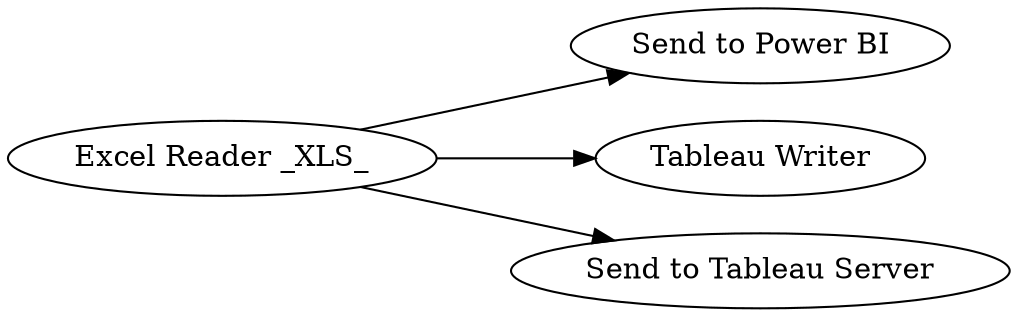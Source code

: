 digraph {
	4 -> 1
	4 -> 3
	4 -> 2
	1 [label="Send to Power BI"]
	4 [label="Excel Reader _XLS_"]
	3 [label="Tableau Writer"]
	2 [label="Send to Tableau Server"]
	rankdir=LR
}
